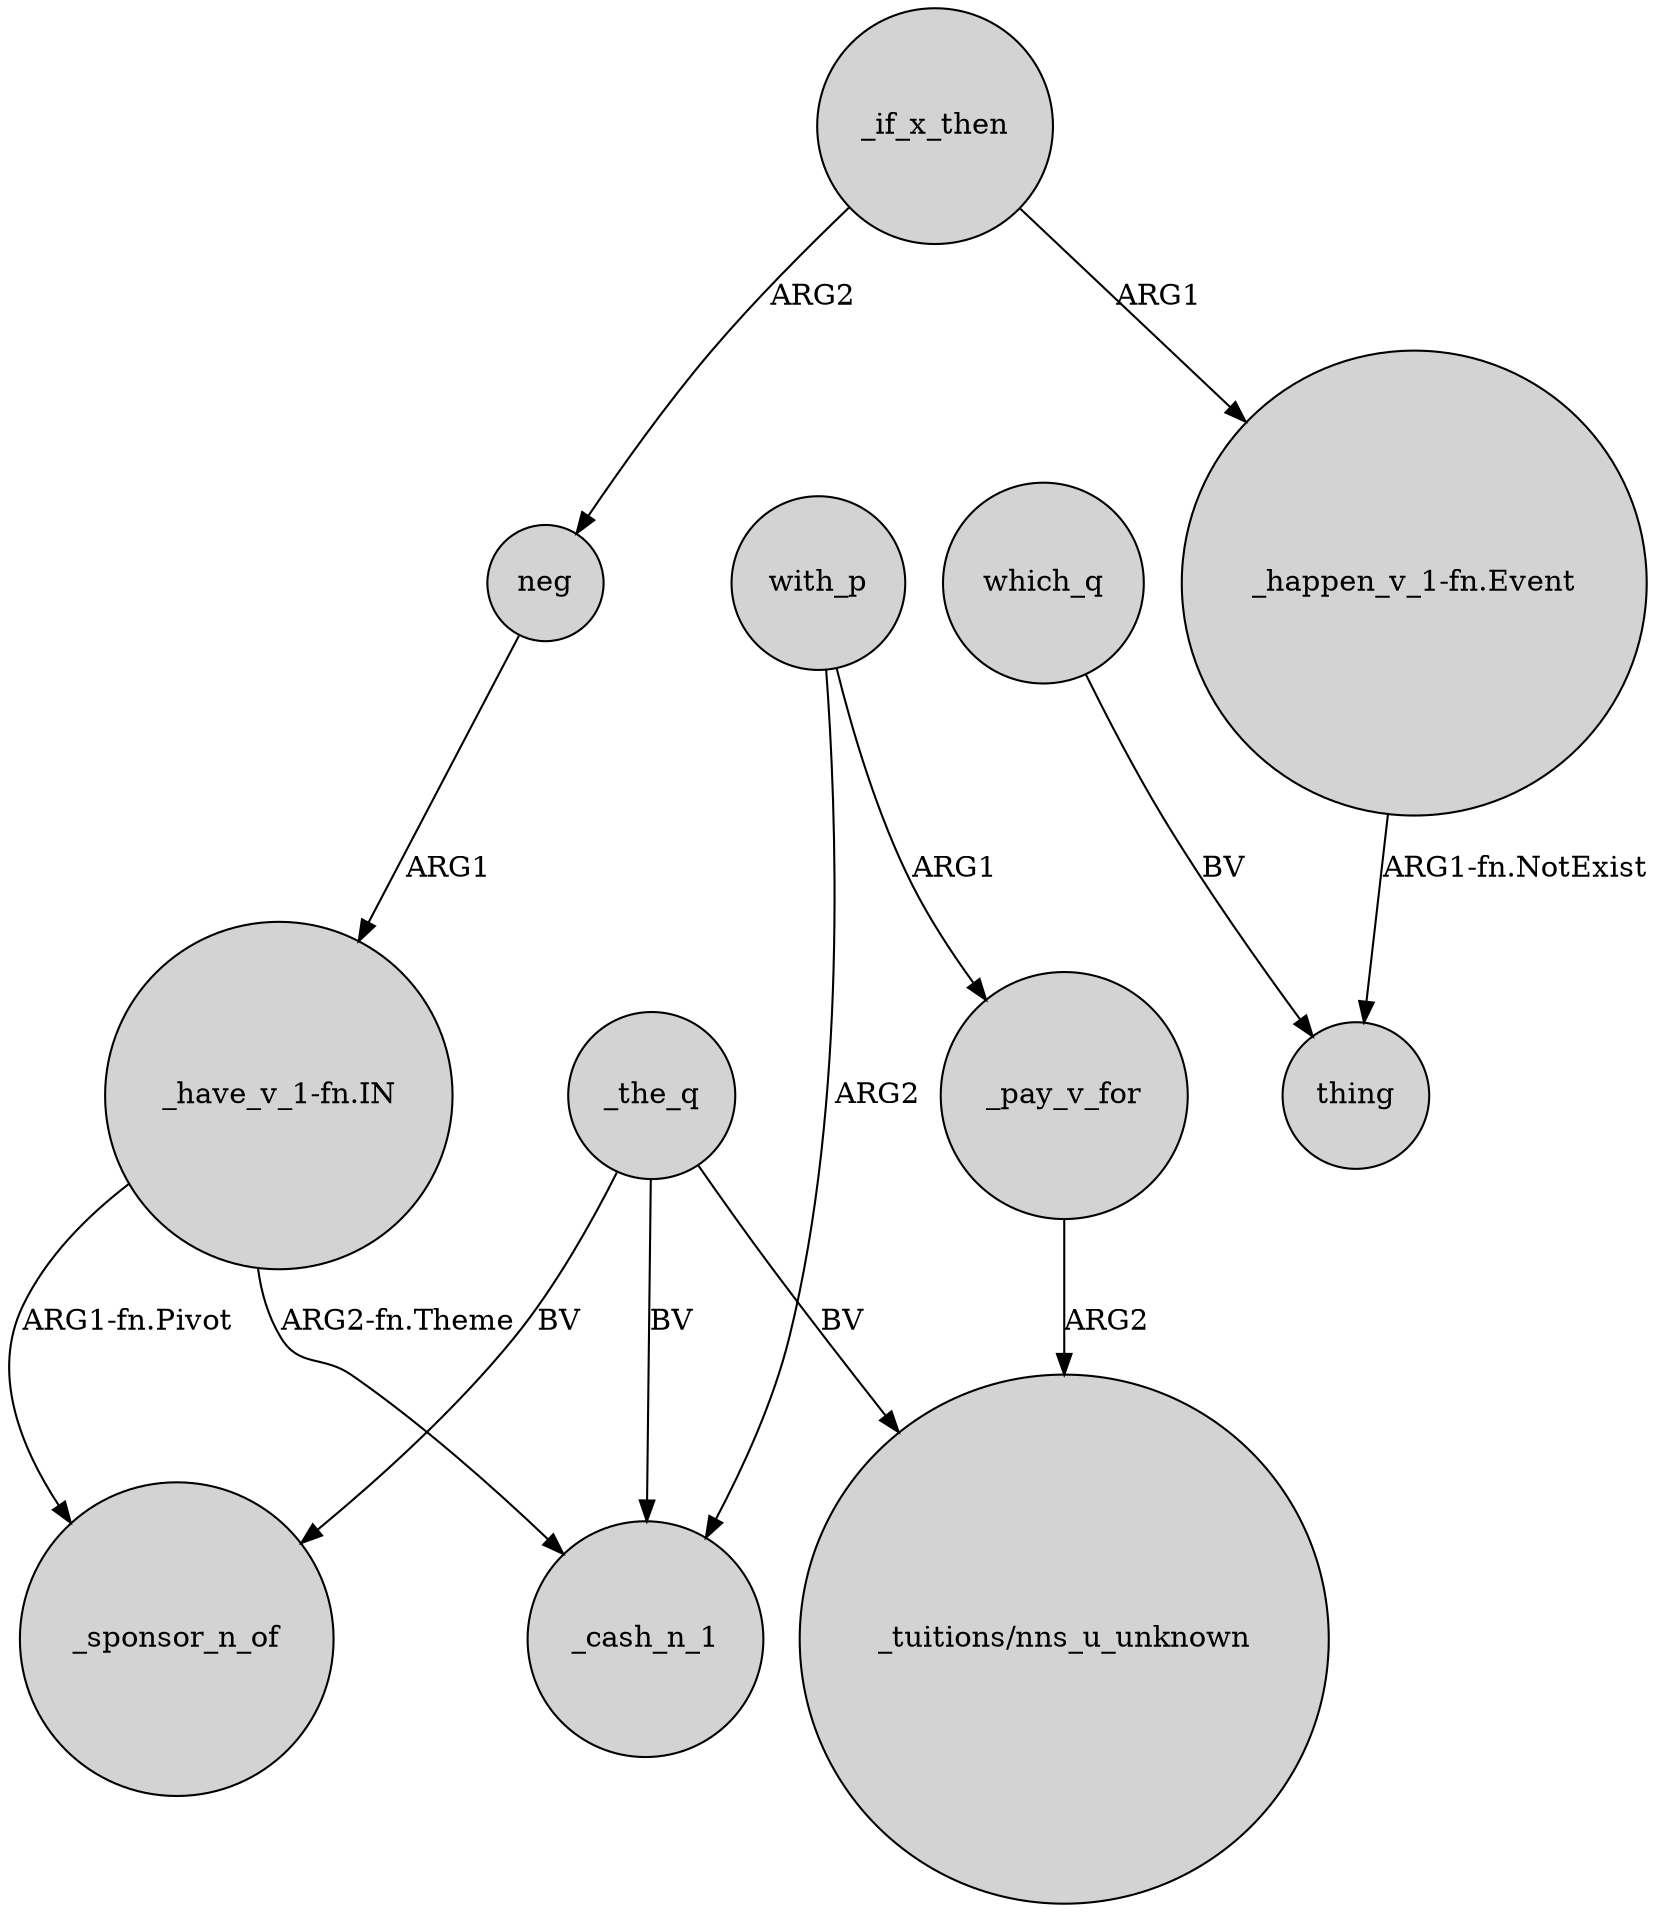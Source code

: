 digraph {
	node [shape=circle style=filled]
	_the_q -> _sponsor_n_of [label=BV]
	_if_x_then -> "_happen_v_1-fn.Event" [label=ARG1]
	with_p -> _pay_v_for [label=ARG1]
	with_p -> _cash_n_1 [label=ARG2]
	"_have_v_1-fn.IN" -> _cash_n_1 [label="ARG2-fn.Theme"]
	_the_q -> "_tuitions/nns_u_unknown" [label=BV]
	"_happen_v_1-fn.Event" -> thing [label="ARG1-fn.NotExist"]
	neg -> "_have_v_1-fn.IN" [label=ARG1]
	"_have_v_1-fn.IN" -> _sponsor_n_of [label="ARG1-fn.Pivot"]
	_the_q -> _cash_n_1 [label=BV]
	_pay_v_for -> "_tuitions/nns_u_unknown" [label=ARG2]
	_if_x_then -> neg [label=ARG2]
	which_q -> thing [label=BV]
}
